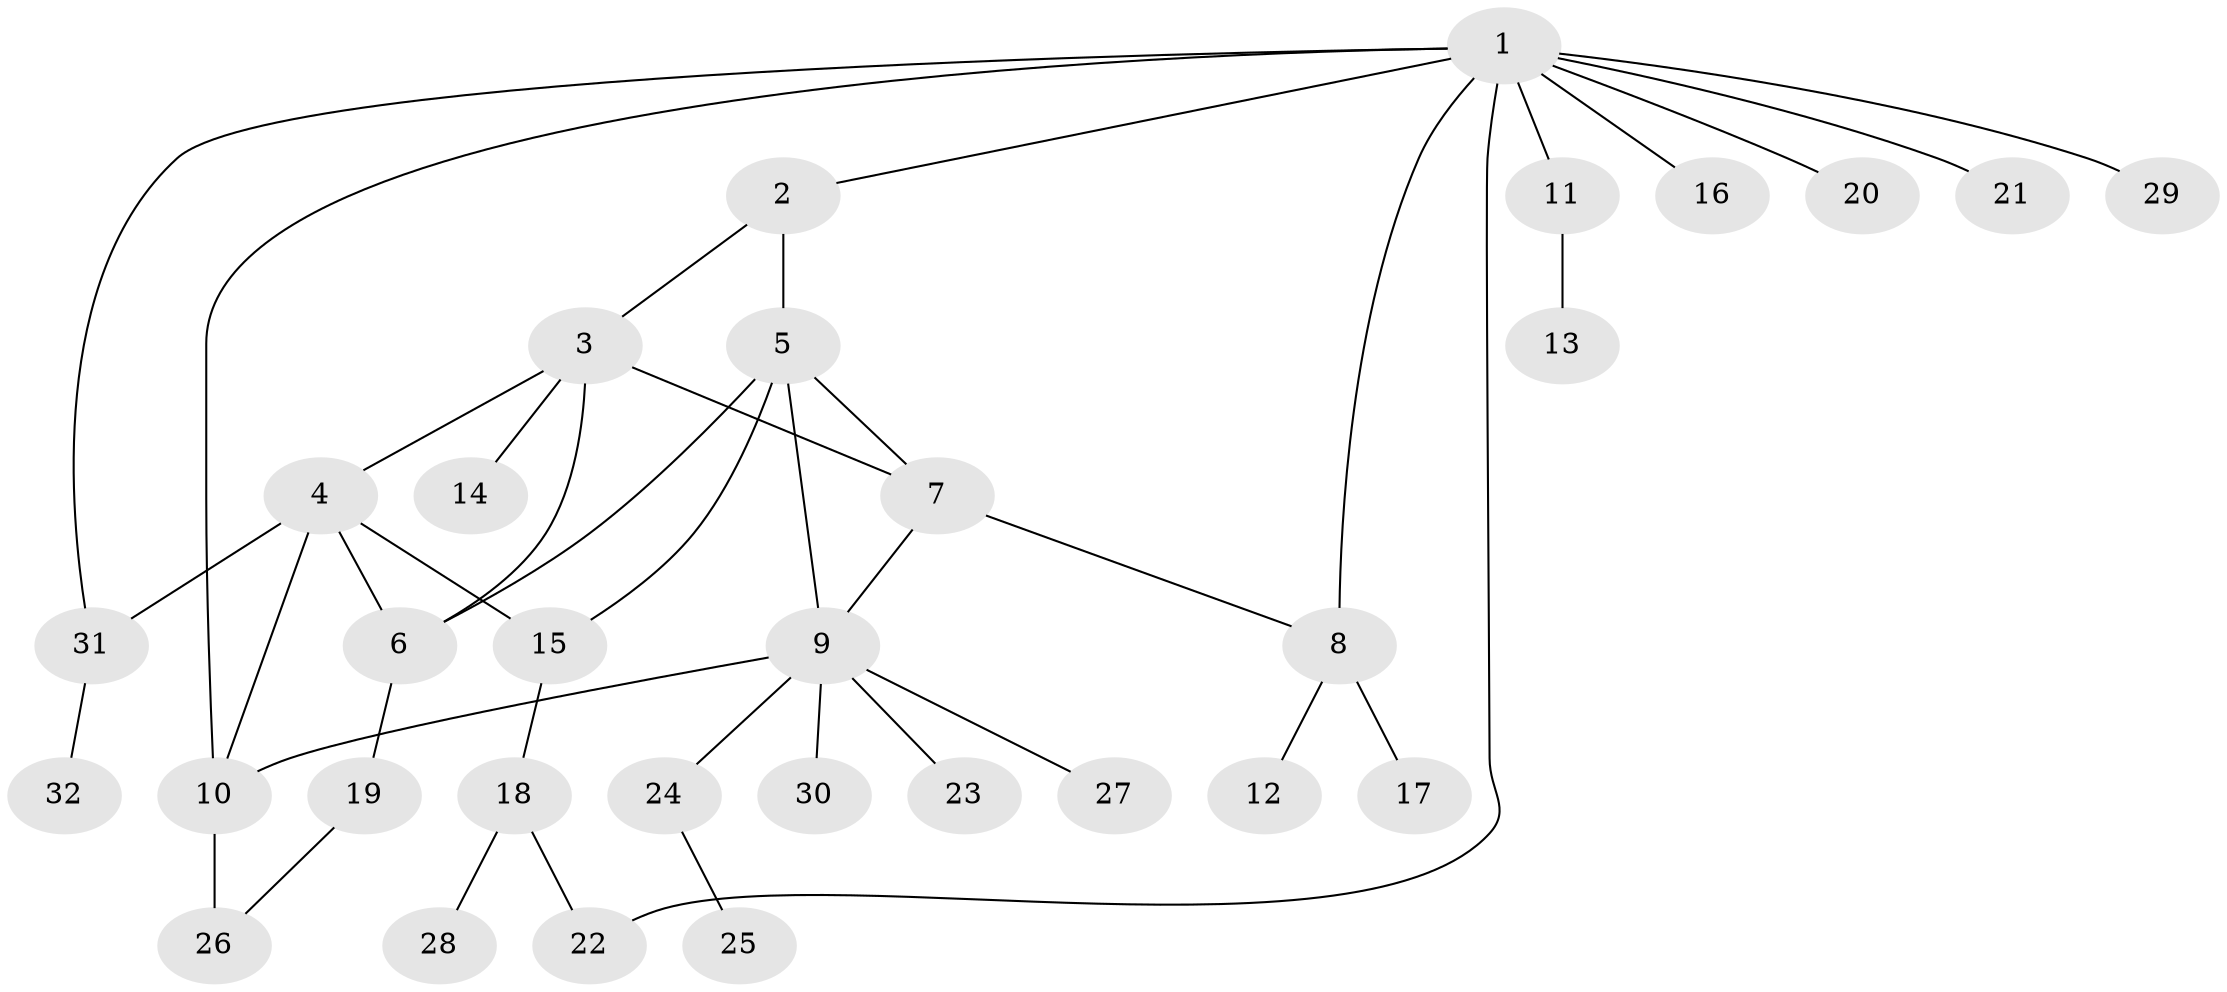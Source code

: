 // original degree distribution, {11: 0.019230769230769232, 4: 0.07692307692307693, 7: 0.07692307692307693, 5: 0.038461538461538464, 2: 0.2692307692307692, 3: 0.07692307692307693, 1: 0.4423076923076923}
// Generated by graph-tools (version 1.1) at 2025/52/03/04/25 22:52:06]
// undirected, 32 vertices, 42 edges
graph export_dot {
  node [color=gray90,style=filled];
  1;
  2;
  3;
  4;
  5;
  6;
  7;
  8;
  9;
  10;
  11;
  12;
  13;
  14;
  15;
  16;
  17;
  18;
  19;
  20;
  21;
  22;
  23;
  24;
  25;
  26;
  27;
  28;
  29;
  30;
  31;
  32;
  1 -- 2 [weight=1.0];
  1 -- 8 [weight=1.0];
  1 -- 10 [weight=1.0];
  1 -- 11 [weight=1.0];
  1 -- 16 [weight=1.0];
  1 -- 20 [weight=1.0];
  1 -- 21 [weight=1.0];
  1 -- 22 [weight=1.0];
  1 -- 29 [weight=1.0];
  1 -- 31 [weight=1.0];
  2 -- 3 [weight=1.0];
  2 -- 5 [weight=1.0];
  3 -- 4 [weight=1.0];
  3 -- 6 [weight=2.0];
  3 -- 7 [weight=1.0];
  3 -- 14 [weight=1.0];
  4 -- 6 [weight=2.0];
  4 -- 10 [weight=1.0];
  4 -- 15 [weight=1.0];
  4 -- 31 [weight=1.0];
  5 -- 6 [weight=1.0];
  5 -- 7 [weight=1.0];
  5 -- 9 [weight=1.0];
  5 -- 15 [weight=1.0];
  6 -- 19 [weight=1.0];
  7 -- 8 [weight=1.0];
  7 -- 9 [weight=1.0];
  8 -- 12 [weight=1.0];
  8 -- 17 [weight=1.0];
  9 -- 10 [weight=1.0];
  9 -- 23 [weight=1.0];
  9 -- 24 [weight=1.0];
  9 -- 27 [weight=1.0];
  9 -- 30 [weight=1.0];
  10 -- 26 [weight=1.0];
  11 -- 13 [weight=1.0];
  15 -- 18 [weight=1.0];
  18 -- 22 [weight=1.0];
  18 -- 28 [weight=1.0];
  19 -- 26 [weight=1.0];
  24 -- 25 [weight=1.0];
  31 -- 32 [weight=1.0];
}
